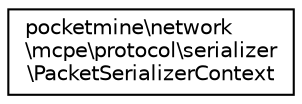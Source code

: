digraph "Graphical Class Hierarchy"
{
 // INTERACTIVE_SVG=YES
 // LATEX_PDF_SIZE
  edge [fontname="Helvetica",fontsize="10",labelfontname="Helvetica",labelfontsize="10"];
  node [fontname="Helvetica",fontsize="10",shape=record];
  rankdir="LR";
  Node0 [label="pocketmine\\network\l\\mcpe\\protocol\\serializer\l\\PacketSerializerContext",height=0.2,width=0.4,color="black", fillcolor="white", style="filled",URL="$da/dc6/classpocketmine_1_1network_1_1mcpe_1_1protocol_1_1serializer_1_1_packet_serializer_context.html",tooltip=" "];
}
